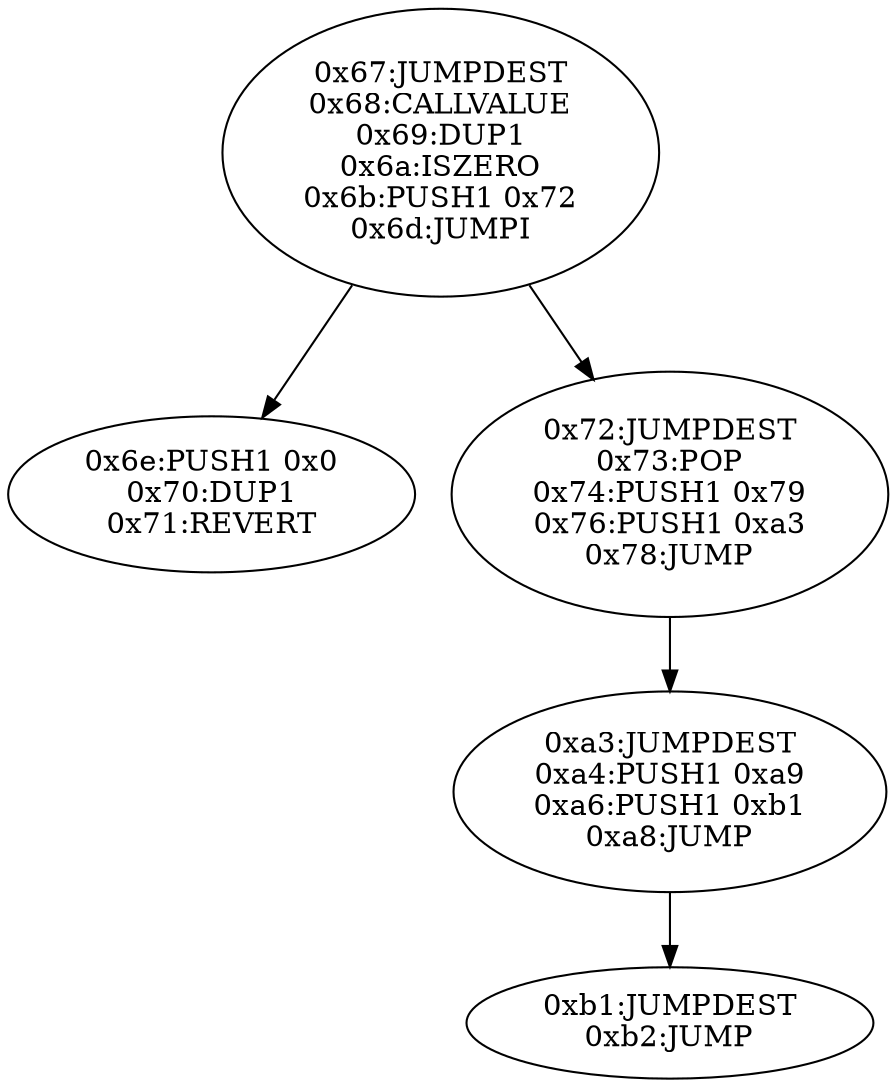 digraph{
103[label="0x67:JUMPDEST
0x68:CALLVALUE
0x69:DUP1
0x6a:ISZERO
0x6b:PUSH1 0x72
0x6d:JUMPI"]
103 -> 110
103 -> 114
110[label="0x6e:PUSH1 0x0
0x70:DUP1
0x71:REVERT"]
114[label="0x72:JUMPDEST
0x73:POP
0x74:PUSH1 0x79
0x76:PUSH1 0xa3
0x78:JUMP"]
114 -> 163
163[label="0xa3:JUMPDEST
0xa4:PUSH1 0xa9
0xa6:PUSH1 0xb1
0xa8:JUMP"]
163 -> 177
177[label="0xb1:JUMPDEST
0xb2:JUMP"]

}